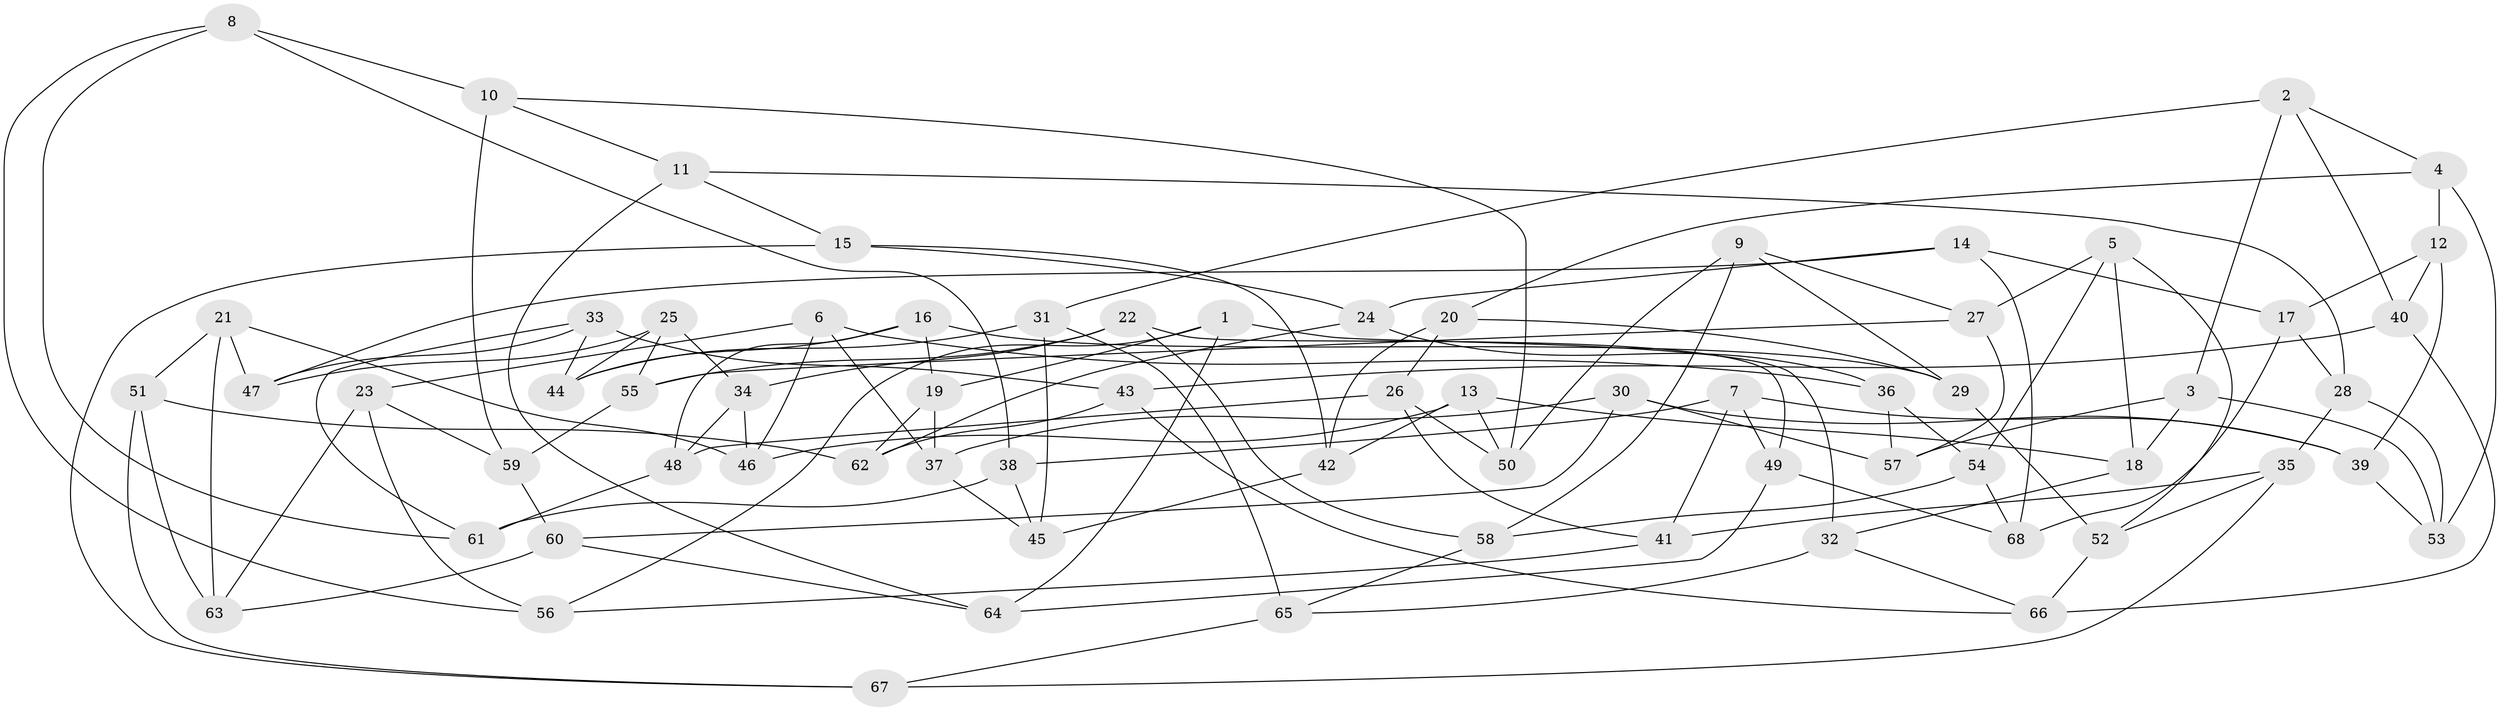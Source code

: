 // coarse degree distribution, {5: 0.29411764705882354, 4: 0.3235294117647059, 3: 0.14705882352941177, 7: 0.058823529411764705, 8: 0.058823529411764705, 11: 0.029411764705882353, 6: 0.029411764705882353, 2: 0.058823529411764705}
// Generated by graph-tools (version 1.1) at 2025/01/03/04/25 22:01:22]
// undirected, 68 vertices, 136 edges
graph export_dot {
graph [start="1"]
  node [color=gray90,style=filled];
  1;
  2;
  3;
  4;
  5;
  6;
  7;
  8;
  9;
  10;
  11;
  12;
  13;
  14;
  15;
  16;
  17;
  18;
  19;
  20;
  21;
  22;
  23;
  24;
  25;
  26;
  27;
  28;
  29;
  30;
  31;
  32;
  33;
  34;
  35;
  36;
  37;
  38;
  39;
  40;
  41;
  42;
  43;
  44;
  45;
  46;
  47;
  48;
  49;
  50;
  51;
  52;
  53;
  54;
  55;
  56;
  57;
  58;
  59;
  60;
  61;
  62;
  63;
  64;
  65;
  66;
  67;
  68;
  1 -- 19;
  1 -- 32;
  1 -- 64;
  1 -- 56;
  2 -- 40;
  2 -- 4;
  2 -- 3;
  2 -- 31;
  3 -- 18;
  3 -- 57;
  3 -- 53;
  4 -- 12;
  4 -- 20;
  4 -- 53;
  5 -- 18;
  5 -- 27;
  5 -- 52;
  5 -- 54;
  6 -- 23;
  6 -- 37;
  6 -- 36;
  6 -- 46;
  7 -- 41;
  7 -- 39;
  7 -- 49;
  7 -- 38;
  8 -- 38;
  8 -- 10;
  8 -- 61;
  8 -- 56;
  9 -- 27;
  9 -- 58;
  9 -- 29;
  9 -- 50;
  10 -- 59;
  10 -- 50;
  10 -- 11;
  11 -- 28;
  11 -- 64;
  11 -- 15;
  12 -- 39;
  12 -- 17;
  12 -- 40;
  13 -- 18;
  13 -- 50;
  13 -- 46;
  13 -- 42;
  14 -- 24;
  14 -- 68;
  14 -- 17;
  14 -- 47;
  15 -- 67;
  15 -- 42;
  15 -- 24;
  16 -- 48;
  16 -- 44;
  16 -- 19;
  16 -- 29;
  17 -- 68;
  17 -- 28;
  18 -- 32;
  19 -- 62;
  19 -- 37;
  20 -- 26;
  20 -- 29;
  20 -- 42;
  21 -- 46;
  21 -- 63;
  21 -- 51;
  21 -- 47;
  22 -- 58;
  22 -- 49;
  22 -- 55;
  22 -- 34;
  23 -- 56;
  23 -- 63;
  23 -- 59;
  24 -- 62;
  24 -- 36;
  25 -- 47;
  25 -- 34;
  25 -- 44;
  25 -- 55;
  26 -- 50;
  26 -- 41;
  26 -- 48;
  27 -- 57;
  27 -- 55;
  28 -- 53;
  28 -- 35;
  29 -- 52;
  30 -- 39;
  30 -- 60;
  30 -- 57;
  30 -- 37;
  31 -- 45;
  31 -- 44;
  31 -- 65;
  32 -- 66;
  32 -- 65;
  33 -- 47;
  33 -- 43;
  33 -- 61;
  33 -- 44;
  34 -- 46;
  34 -- 48;
  35 -- 67;
  35 -- 52;
  35 -- 41;
  36 -- 57;
  36 -- 54;
  37 -- 45;
  38 -- 61;
  38 -- 45;
  39 -- 53;
  40 -- 66;
  40 -- 43;
  41 -- 56;
  42 -- 45;
  43 -- 66;
  43 -- 62;
  48 -- 61;
  49 -- 64;
  49 -- 68;
  51 -- 62;
  51 -- 63;
  51 -- 67;
  52 -- 66;
  54 -- 58;
  54 -- 68;
  55 -- 59;
  58 -- 65;
  59 -- 60;
  60 -- 63;
  60 -- 64;
  65 -- 67;
}
